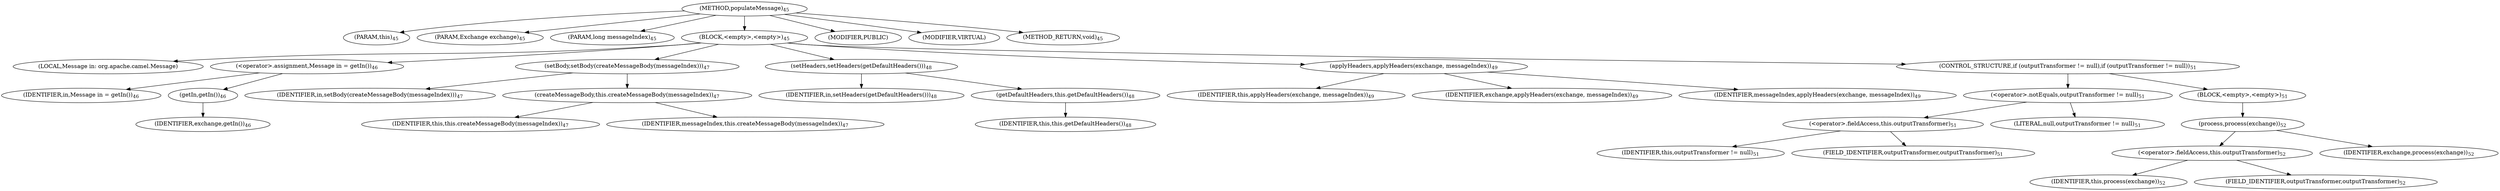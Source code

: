 digraph "populateMessage" {  
"91" [label = <(METHOD,populateMessage)<SUB>45</SUB>> ]
"6" [label = <(PARAM,this)<SUB>45</SUB>> ]
"92" [label = <(PARAM,Exchange exchange)<SUB>45</SUB>> ]
"93" [label = <(PARAM,long messageIndex)<SUB>45</SUB>> ]
"94" [label = <(BLOCK,&lt;empty&gt;,&lt;empty&gt;)<SUB>45</SUB>> ]
"95" [label = <(LOCAL,Message in: org.apache.camel.Message)> ]
"96" [label = <(&lt;operator&gt;.assignment,Message in = getIn())<SUB>46</SUB>> ]
"97" [label = <(IDENTIFIER,in,Message in = getIn())<SUB>46</SUB>> ]
"98" [label = <(getIn,getIn())<SUB>46</SUB>> ]
"99" [label = <(IDENTIFIER,exchange,getIn())<SUB>46</SUB>> ]
"100" [label = <(setBody,setBody(createMessageBody(messageIndex)))<SUB>47</SUB>> ]
"101" [label = <(IDENTIFIER,in,setBody(createMessageBody(messageIndex)))<SUB>47</SUB>> ]
"102" [label = <(createMessageBody,this.createMessageBody(messageIndex))<SUB>47</SUB>> ]
"5" [label = <(IDENTIFIER,this,this.createMessageBody(messageIndex))<SUB>47</SUB>> ]
"103" [label = <(IDENTIFIER,messageIndex,this.createMessageBody(messageIndex))<SUB>47</SUB>> ]
"104" [label = <(setHeaders,setHeaders(getDefaultHeaders()))<SUB>48</SUB>> ]
"105" [label = <(IDENTIFIER,in,setHeaders(getDefaultHeaders()))<SUB>48</SUB>> ]
"106" [label = <(getDefaultHeaders,this.getDefaultHeaders())<SUB>48</SUB>> ]
"7" [label = <(IDENTIFIER,this,this.getDefaultHeaders())<SUB>48</SUB>> ]
"107" [label = <(applyHeaders,applyHeaders(exchange, messageIndex))<SUB>49</SUB>> ]
"8" [label = <(IDENTIFIER,this,applyHeaders(exchange, messageIndex))<SUB>49</SUB>> ]
"108" [label = <(IDENTIFIER,exchange,applyHeaders(exchange, messageIndex))<SUB>49</SUB>> ]
"109" [label = <(IDENTIFIER,messageIndex,applyHeaders(exchange, messageIndex))<SUB>49</SUB>> ]
"110" [label = <(CONTROL_STRUCTURE,if (outputTransformer != null),if (outputTransformer != null))<SUB>51</SUB>> ]
"111" [label = <(&lt;operator&gt;.notEquals,outputTransformer != null)<SUB>51</SUB>> ]
"112" [label = <(&lt;operator&gt;.fieldAccess,this.outputTransformer)<SUB>51</SUB>> ]
"113" [label = <(IDENTIFIER,this,outputTransformer != null)<SUB>51</SUB>> ]
"114" [label = <(FIELD_IDENTIFIER,outputTransformer,outputTransformer)<SUB>51</SUB>> ]
"115" [label = <(LITERAL,null,outputTransformer != null)<SUB>51</SUB>> ]
"116" [label = <(BLOCK,&lt;empty&gt;,&lt;empty&gt;)<SUB>51</SUB>> ]
"117" [label = <(process,process(exchange))<SUB>52</SUB>> ]
"118" [label = <(&lt;operator&gt;.fieldAccess,this.outputTransformer)<SUB>52</SUB>> ]
"119" [label = <(IDENTIFIER,this,process(exchange))<SUB>52</SUB>> ]
"120" [label = <(FIELD_IDENTIFIER,outputTransformer,outputTransformer)<SUB>52</SUB>> ]
"121" [label = <(IDENTIFIER,exchange,process(exchange))<SUB>52</SUB>> ]
"122" [label = <(MODIFIER,PUBLIC)> ]
"123" [label = <(MODIFIER,VIRTUAL)> ]
"124" [label = <(METHOD_RETURN,void)<SUB>45</SUB>> ]
  "91" -> "6" 
  "91" -> "92" 
  "91" -> "93" 
  "91" -> "94" 
  "91" -> "122" 
  "91" -> "123" 
  "91" -> "124" 
  "94" -> "95" 
  "94" -> "96" 
  "94" -> "100" 
  "94" -> "104" 
  "94" -> "107" 
  "94" -> "110" 
  "96" -> "97" 
  "96" -> "98" 
  "98" -> "99" 
  "100" -> "101" 
  "100" -> "102" 
  "102" -> "5" 
  "102" -> "103" 
  "104" -> "105" 
  "104" -> "106" 
  "106" -> "7" 
  "107" -> "8" 
  "107" -> "108" 
  "107" -> "109" 
  "110" -> "111" 
  "110" -> "116" 
  "111" -> "112" 
  "111" -> "115" 
  "112" -> "113" 
  "112" -> "114" 
  "116" -> "117" 
  "117" -> "118" 
  "117" -> "121" 
  "118" -> "119" 
  "118" -> "120" 
}
